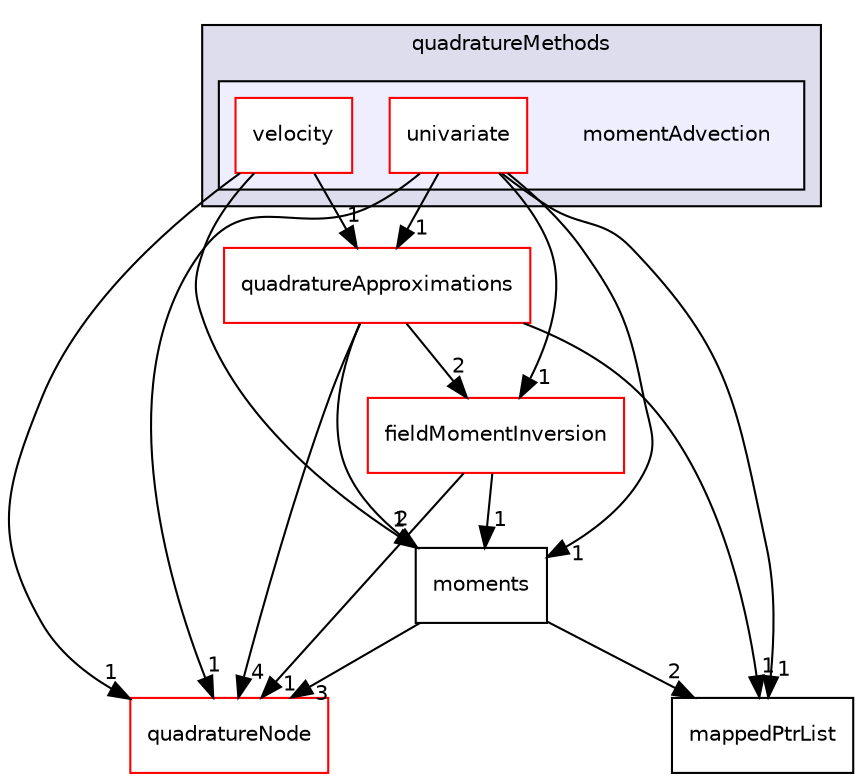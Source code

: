 digraph "momentAdvection" {
  bgcolor=transparent;
  compound=true
  node [ fontsize="10", fontname="Helvetica"];
  edge [ labelfontsize="10", labelfontname="Helvetica"];
  subgraph clusterdir_259a5a6e928303d9988273e835fb5828 {
    graph [ bgcolor="#ddddee", pencolor="black", label="quadratureMethods" fontname="Helvetica", fontsize="10", URL="dir_259a5a6e928303d9988273e835fb5828.html"]
  subgraph clusterdir_1a1d8e7a8fbc26c9783a2a4005a1b47e {
    graph [ bgcolor="#eeeeff", pencolor="black", label="" URL="dir_1a1d8e7a8fbc26c9783a2a4005a1b47e.html"];
    dir_1a1d8e7a8fbc26c9783a2a4005a1b47e [shape=plaintext label="momentAdvection"];
    dir_af11b54554cd4f9c9ebe900113381b5f [shape=box label="univariate" color="red" fillcolor="white" style="filled" URL="dir_af11b54554cd4f9c9ebe900113381b5f.html"];
    dir_893c6495a5a63d77c0149ab44f5a40de [shape=box label="velocity" color="red" fillcolor="white" style="filled" URL="dir_893c6495a5a63d77c0149ab44f5a40de.html"];
  }
  }
  dir_b32b5f83daaa5a3afa205645027e300d [shape=box label="mappedPtrList" URL="dir_b32b5f83daaa5a3afa205645027e300d.html"];
  dir_17a6c3d0f5fde6543c26c10fa938ae5d [shape=box label="moments" URL="dir_17a6c3d0f5fde6543c26c10fa938ae5d.html"];
  dir_719cf215453ac00ed8aac873f3732925 [shape=box label="quadratureApproximations" color="red" URL="dir_719cf215453ac00ed8aac873f3732925.html"];
  dir_db960164ea42c42a422c08f487d84e08 [shape=box label="fieldMomentInversion" color="red" URL="dir_db960164ea42c42a422c08f487d84e08.html"];
  dir_48cba3f3a1194fdbaf1cf859d335accc [shape=box label="quadratureNode" color="red" URL="dir_48cba3f3a1194fdbaf1cf859d335accc.html"];
  dir_893c6495a5a63d77c0149ab44f5a40de->dir_17a6c3d0f5fde6543c26c10fa938ae5d [headlabel="1", labeldistance=1.5 headhref="dir_000147_000237.html"];
  dir_893c6495a5a63d77c0149ab44f5a40de->dir_719cf215453ac00ed8aac873f3732925 [headlabel="1", labeldistance=1.5 headhref="dir_000147_000242.html"];
  dir_893c6495a5a63d77c0149ab44f5a40de->dir_48cba3f3a1194fdbaf1cf859d335accc [headlabel="1", labeldistance=1.5 headhref="dir_000147_000320.html"];
  dir_af11b54554cd4f9c9ebe900113381b5f->dir_b32b5f83daaa5a3afa205645027e300d [headlabel="1", labeldistance=1.5 headhref="dir_000145_000227.html"];
  dir_af11b54554cd4f9c9ebe900113381b5f->dir_17a6c3d0f5fde6543c26c10fa938ae5d [headlabel="1", labeldistance=1.5 headhref="dir_000145_000237.html"];
  dir_af11b54554cd4f9c9ebe900113381b5f->dir_719cf215453ac00ed8aac873f3732925 [headlabel="1", labeldistance=1.5 headhref="dir_000145_000242.html"];
  dir_af11b54554cd4f9c9ebe900113381b5f->dir_db960164ea42c42a422c08f487d84e08 [headlabel="1", labeldistance=1.5 headhref="dir_000145_000043.html"];
  dir_af11b54554cd4f9c9ebe900113381b5f->dir_48cba3f3a1194fdbaf1cf859d335accc [headlabel="1", labeldistance=1.5 headhref="dir_000145_000320.html"];
  dir_17a6c3d0f5fde6543c26c10fa938ae5d->dir_b32b5f83daaa5a3afa205645027e300d [headlabel="2", labeldistance=1.5 headhref="dir_000237_000227.html"];
  dir_17a6c3d0f5fde6543c26c10fa938ae5d->dir_48cba3f3a1194fdbaf1cf859d335accc [headlabel="3", labeldistance=1.5 headhref="dir_000237_000320.html"];
  dir_719cf215453ac00ed8aac873f3732925->dir_b32b5f83daaa5a3afa205645027e300d [headlabel="1", labeldistance=1.5 headhref="dir_000242_000227.html"];
  dir_719cf215453ac00ed8aac873f3732925->dir_17a6c3d0f5fde6543c26c10fa938ae5d [headlabel="2", labeldistance=1.5 headhref="dir_000242_000237.html"];
  dir_719cf215453ac00ed8aac873f3732925->dir_db960164ea42c42a422c08f487d84e08 [headlabel="2", labeldistance=1.5 headhref="dir_000242_000043.html"];
  dir_719cf215453ac00ed8aac873f3732925->dir_48cba3f3a1194fdbaf1cf859d335accc [headlabel="4", labeldistance=1.5 headhref="dir_000242_000320.html"];
  dir_db960164ea42c42a422c08f487d84e08->dir_17a6c3d0f5fde6543c26c10fa938ae5d [headlabel="1", labeldistance=1.5 headhref="dir_000043_000237.html"];
  dir_db960164ea42c42a422c08f487d84e08->dir_48cba3f3a1194fdbaf1cf859d335accc [headlabel="1", labeldistance=1.5 headhref="dir_000043_000320.html"];
}
